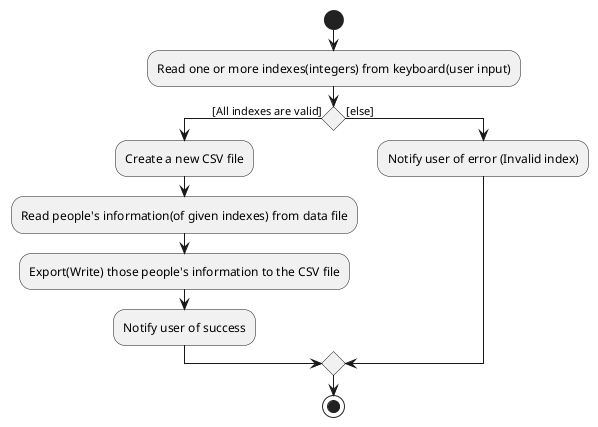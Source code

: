 @startuml
start

:Read one or more indexes(integers) from keyboard(user input);

if () then ([All indexes are valid])
  :Create a new CSV file;
  :Read people's information(of given indexes) from data file;
  :Export(Write) those people's information to the CSV file;
  :Notify user of success;
else ([else])
  :Notify user of error (Invalid index);
endif

stop
@enduml